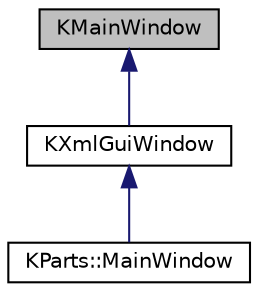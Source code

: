 digraph "KMainWindow"
{
  edge [fontname="Helvetica",fontsize="10",labelfontname="Helvetica",labelfontsize="10"];
  node [fontname="Helvetica",fontsize="10",shape=record];
  Node0 [label="KMainWindow",height=0.2,width=0.4,color="black", fillcolor="grey75", style="filled", fontcolor="black"];
  Node0 -> Node1 [dir="back",color="midnightblue",fontsize="10",style="solid",fontname="Helvetica"];
  Node1 [label="KXmlGuiWindow",height=0.2,width=0.4,color="black", fillcolor="white", style="filled",URL="$classKXmlGuiWindow.html",tooltip="KDE top level main window with predefined action layout "];
  Node1 -> Node2 [dir="back",color="midnightblue",fontsize="10",style="solid",fontname="Helvetica"];
  Node2 [label="KParts::MainWindow",height=0.2,width=0.4,color="black", fillcolor="white", style="filled",URL="D:/Users/anthony/Documents/MINGW-KDE-Frameworks/frameworks/kparts-5.26.0/html/KParts.tags$classKParts_1_1MainWindow.html"];
}
